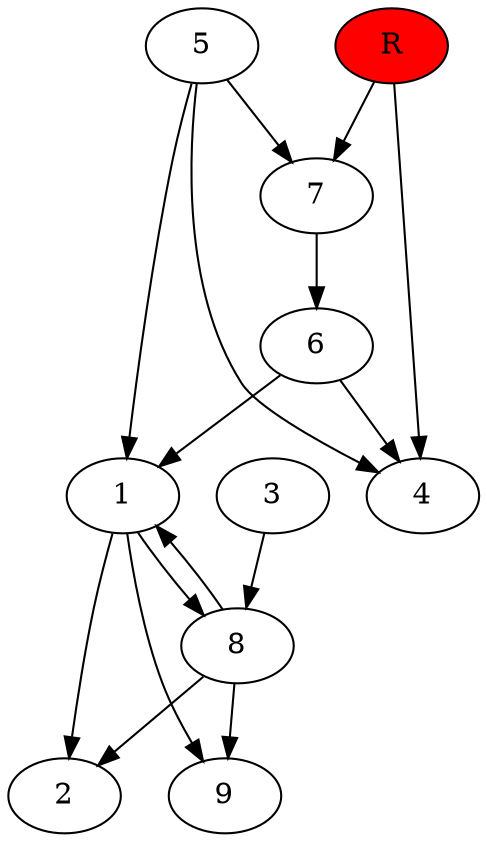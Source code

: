 digraph prb12278 {
	1
	2
	3
	4
	5
	6
	7
	8
	R [fillcolor="#ff0000" style=filled]
	1 -> 2
	1 -> 8
	1 -> 9
	3 -> 8
	5 -> 1
	5 -> 4
	5 -> 7
	6 -> 1
	6 -> 4
	7 -> 6
	8 -> 1
	8 -> 2
	8 -> 9
	R -> 4
	R -> 7
}
